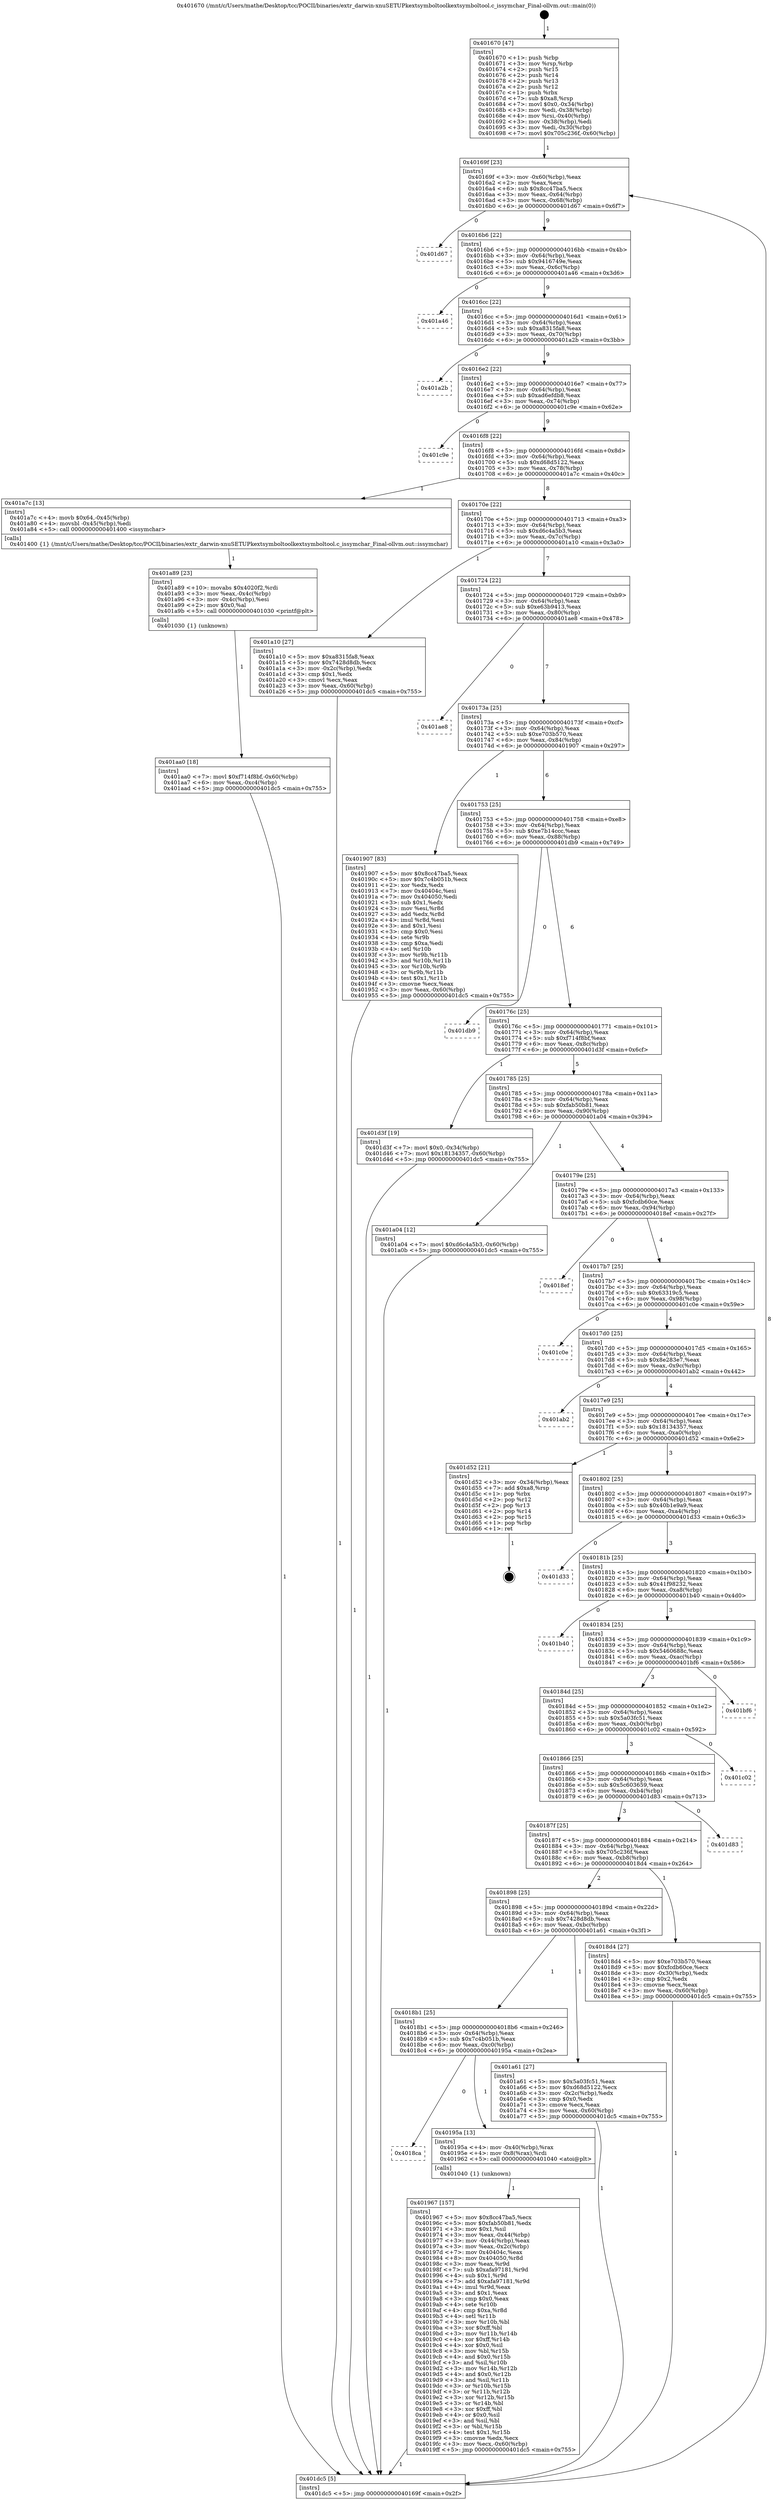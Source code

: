 digraph "0x401670" {
  label = "0x401670 (/mnt/c/Users/mathe/Desktop/tcc/POCII/binaries/extr_darwin-xnuSETUPkextsymboltoolkextsymboltool.c_issymchar_Final-ollvm.out::main(0))"
  labelloc = "t"
  node[shape=record]

  Entry [label="",width=0.3,height=0.3,shape=circle,fillcolor=black,style=filled]
  "0x40169f" [label="{
     0x40169f [23]\l
     | [instrs]\l
     &nbsp;&nbsp;0x40169f \<+3\>: mov -0x60(%rbp),%eax\l
     &nbsp;&nbsp;0x4016a2 \<+2\>: mov %eax,%ecx\l
     &nbsp;&nbsp;0x4016a4 \<+6\>: sub $0x8cc47ba5,%ecx\l
     &nbsp;&nbsp;0x4016aa \<+3\>: mov %eax,-0x64(%rbp)\l
     &nbsp;&nbsp;0x4016ad \<+3\>: mov %ecx,-0x68(%rbp)\l
     &nbsp;&nbsp;0x4016b0 \<+6\>: je 0000000000401d67 \<main+0x6f7\>\l
  }"]
  "0x401d67" [label="{
     0x401d67\l
  }", style=dashed]
  "0x4016b6" [label="{
     0x4016b6 [22]\l
     | [instrs]\l
     &nbsp;&nbsp;0x4016b6 \<+5\>: jmp 00000000004016bb \<main+0x4b\>\l
     &nbsp;&nbsp;0x4016bb \<+3\>: mov -0x64(%rbp),%eax\l
     &nbsp;&nbsp;0x4016be \<+5\>: sub $0x9416749e,%eax\l
     &nbsp;&nbsp;0x4016c3 \<+3\>: mov %eax,-0x6c(%rbp)\l
     &nbsp;&nbsp;0x4016c6 \<+6\>: je 0000000000401a46 \<main+0x3d6\>\l
  }"]
  Exit [label="",width=0.3,height=0.3,shape=circle,fillcolor=black,style=filled,peripheries=2]
  "0x401a46" [label="{
     0x401a46\l
  }", style=dashed]
  "0x4016cc" [label="{
     0x4016cc [22]\l
     | [instrs]\l
     &nbsp;&nbsp;0x4016cc \<+5\>: jmp 00000000004016d1 \<main+0x61\>\l
     &nbsp;&nbsp;0x4016d1 \<+3\>: mov -0x64(%rbp),%eax\l
     &nbsp;&nbsp;0x4016d4 \<+5\>: sub $0xa8315fa8,%eax\l
     &nbsp;&nbsp;0x4016d9 \<+3\>: mov %eax,-0x70(%rbp)\l
     &nbsp;&nbsp;0x4016dc \<+6\>: je 0000000000401a2b \<main+0x3bb\>\l
  }"]
  "0x401aa0" [label="{
     0x401aa0 [18]\l
     | [instrs]\l
     &nbsp;&nbsp;0x401aa0 \<+7\>: movl $0xf714f8bf,-0x60(%rbp)\l
     &nbsp;&nbsp;0x401aa7 \<+6\>: mov %eax,-0xc4(%rbp)\l
     &nbsp;&nbsp;0x401aad \<+5\>: jmp 0000000000401dc5 \<main+0x755\>\l
  }"]
  "0x401a2b" [label="{
     0x401a2b\l
  }", style=dashed]
  "0x4016e2" [label="{
     0x4016e2 [22]\l
     | [instrs]\l
     &nbsp;&nbsp;0x4016e2 \<+5\>: jmp 00000000004016e7 \<main+0x77\>\l
     &nbsp;&nbsp;0x4016e7 \<+3\>: mov -0x64(%rbp),%eax\l
     &nbsp;&nbsp;0x4016ea \<+5\>: sub $0xad6efdb8,%eax\l
     &nbsp;&nbsp;0x4016ef \<+3\>: mov %eax,-0x74(%rbp)\l
     &nbsp;&nbsp;0x4016f2 \<+6\>: je 0000000000401c9e \<main+0x62e\>\l
  }"]
  "0x401a89" [label="{
     0x401a89 [23]\l
     | [instrs]\l
     &nbsp;&nbsp;0x401a89 \<+10\>: movabs $0x4020f2,%rdi\l
     &nbsp;&nbsp;0x401a93 \<+3\>: mov %eax,-0x4c(%rbp)\l
     &nbsp;&nbsp;0x401a96 \<+3\>: mov -0x4c(%rbp),%esi\l
     &nbsp;&nbsp;0x401a99 \<+2\>: mov $0x0,%al\l
     &nbsp;&nbsp;0x401a9b \<+5\>: call 0000000000401030 \<printf@plt\>\l
     | [calls]\l
     &nbsp;&nbsp;0x401030 \{1\} (unknown)\l
  }"]
  "0x401c9e" [label="{
     0x401c9e\l
  }", style=dashed]
  "0x4016f8" [label="{
     0x4016f8 [22]\l
     | [instrs]\l
     &nbsp;&nbsp;0x4016f8 \<+5\>: jmp 00000000004016fd \<main+0x8d\>\l
     &nbsp;&nbsp;0x4016fd \<+3\>: mov -0x64(%rbp),%eax\l
     &nbsp;&nbsp;0x401700 \<+5\>: sub $0xd68d5122,%eax\l
     &nbsp;&nbsp;0x401705 \<+3\>: mov %eax,-0x78(%rbp)\l
     &nbsp;&nbsp;0x401708 \<+6\>: je 0000000000401a7c \<main+0x40c\>\l
  }"]
  "0x401967" [label="{
     0x401967 [157]\l
     | [instrs]\l
     &nbsp;&nbsp;0x401967 \<+5\>: mov $0x8cc47ba5,%ecx\l
     &nbsp;&nbsp;0x40196c \<+5\>: mov $0xfab50b81,%edx\l
     &nbsp;&nbsp;0x401971 \<+3\>: mov $0x1,%sil\l
     &nbsp;&nbsp;0x401974 \<+3\>: mov %eax,-0x44(%rbp)\l
     &nbsp;&nbsp;0x401977 \<+3\>: mov -0x44(%rbp),%eax\l
     &nbsp;&nbsp;0x40197a \<+3\>: mov %eax,-0x2c(%rbp)\l
     &nbsp;&nbsp;0x40197d \<+7\>: mov 0x40404c,%eax\l
     &nbsp;&nbsp;0x401984 \<+8\>: mov 0x404050,%r8d\l
     &nbsp;&nbsp;0x40198c \<+3\>: mov %eax,%r9d\l
     &nbsp;&nbsp;0x40198f \<+7\>: sub $0xafa97181,%r9d\l
     &nbsp;&nbsp;0x401996 \<+4\>: sub $0x1,%r9d\l
     &nbsp;&nbsp;0x40199a \<+7\>: add $0xafa97181,%r9d\l
     &nbsp;&nbsp;0x4019a1 \<+4\>: imul %r9d,%eax\l
     &nbsp;&nbsp;0x4019a5 \<+3\>: and $0x1,%eax\l
     &nbsp;&nbsp;0x4019a8 \<+3\>: cmp $0x0,%eax\l
     &nbsp;&nbsp;0x4019ab \<+4\>: sete %r10b\l
     &nbsp;&nbsp;0x4019af \<+4\>: cmp $0xa,%r8d\l
     &nbsp;&nbsp;0x4019b3 \<+4\>: setl %r11b\l
     &nbsp;&nbsp;0x4019b7 \<+3\>: mov %r10b,%bl\l
     &nbsp;&nbsp;0x4019ba \<+3\>: xor $0xff,%bl\l
     &nbsp;&nbsp;0x4019bd \<+3\>: mov %r11b,%r14b\l
     &nbsp;&nbsp;0x4019c0 \<+4\>: xor $0xff,%r14b\l
     &nbsp;&nbsp;0x4019c4 \<+4\>: xor $0x0,%sil\l
     &nbsp;&nbsp;0x4019c8 \<+3\>: mov %bl,%r15b\l
     &nbsp;&nbsp;0x4019cb \<+4\>: and $0x0,%r15b\l
     &nbsp;&nbsp;0x4019cf \<+3\>: and %sil,%r10b\l
     &nbsp;&nbsp;0x4019d2 \<+3\>: mov %r14b,%r12b\l
     &nbsp;&nbsp;0x4019d5 \<+4\>: and $0x0,%r12b\l
     &nbsp;&nbsp;0x4019d9 \<+3\>: and %sil,%r11b\l
     &nbsp;&nbsp;0x4019dc \<+3\>: or %r10b,%r15b\l
     &nbsp;&nbsp;0x4019df \<+3\>: or %r11b,%r12b\l
     &nbsp;&nbsp;0x4019e2 \<+3\>: xor %r12b,%r15b\l
     &nbsp;&nbsp;0x4019e5 \<+3\>: or %r14b,%bl\l
     &nbsp;&nbsp;0x4019e8 \<+3\>: xor $0xff,%bl\l
     &nbsp;&nbsp;0x4019eb \<+4\>: or $0x0,%sil\l
     &nbsp;&nbsp;0x4019ef \<+3\>: and %sil,%bl\l
     &nbsp;&nbsp;0x4019f2 \<+3\>: or %bl,%r15b\l
     &nbsp;&nbsp;0x4019f5 \<+4\>: test $0x1,%r15b\l
     &nbsp;&nbsp;0x4019f9 \<+3\>: cmovne %edx,%ecx\l
     &nbsp;&nbsp;0x4019fc \<+3\>: mov %ecx,-0x60(%rbp)\l
     &nbsp;&nbsp;0x4019ff \<+5\>: jmp 0000000000401dc5 \<main+0x755\>\l
  }"]
  "0x401a7c" [label="{
     0x401a7c [13]\l
     | [instrs]\l
     &nbsp;&nbsp;0x401a7c \<+4\>: movb $0x64,-0x45(%rbp)\l
     &nbsp;&nbsp;0x401a80 \<+4\>: movsbl -0x45(%rbp),%edi\l
     &nbsp;&nbsp;0x401a84 \<+5\>: call 0000000000401400 \<issymchar\>\l
     | [calls]\l
     &nbsp;&nbsp;0x401400 \{1\} (/mnt/c/Users/mathe/Desktop/tcc/POCII/binaries/extr_darwin-xnuSETUPkextsymboltoolkextsymboltool.c_issymchar_Final-ollvm.out::issymchar)\l
  }"]
  "0x40170e" [label="{
     0x40170e [22]\l
     | [instrs]\l
     &nbsp;&nbsp;0x40170e \<+5\>: jmp 0000000000401713 \<main+0xa3\>\l
     &nbsp;&nbsp;0x401713 \<+3\>: mov -0x64(%rbp),%eax\l
     &nbsp;&nbsp;0x401716 \<+5\>: sub $0xd6c4a5b3,%eax\l
     &nbsp;&nbsp;0x40171b \<+3\>: mov %eax,-0x7c(%rbp)\l
     &nbsp;&nbsp;0x40171e \<+6\>: je 0000000000401a10 \<main+0x3a0\>\l
  }"]
  "0x4018ca" [label="{
     0x4018ca\l
  }", style=dashed]
  "0x401a10" [label="{
     0x401a10 [27]\l
     | [instrs]\l
     &nbsp;&nbsp;0x401a10 \<+5\>: mov $0xa8315fa8,%eax\l
     &nbsp;&nbsp;0x401a15 \<+5\>: mov $0x7428d8db,%ecx\l
     &nbsp;&nbsp;0x401a1a \<+3\>: mov -0x2c(%rbp),%edx\l
     &nbsp;&nbsp;0x401a1d \<+3\>: cmp $0x1,%edx\l
     &nbsp;&nbsp;0x401a20 \<+3\>: cmovl %ecx,%eax\l
     &nbsp;&nbsp;0x401a23 \<+3\>: mov %eax,-0x60(%rbp)\l
     &nbsp;&nbsp;0x401a26 \<+5\>: jmp 0000000000401dc5 \<main+0x755\>\l
  }"]
  "0x401724" [label="{
     0x401724 [22]\l
     | [instrs]\l
     &nbsp;&nbsp;0x401724 \<+5\>: jmp 0000000000401729 \<main+0xb9\>\l
     &nbsp;&nbsp;0x401729 \<+3\>: mov -0x64(%rbp),%eax\l
     &nbsp;&nbsp;0x40172c \<+5\>: sub $0xe63b9413,%eax\l
     &nbsp;&nbsp;0x401731 \<+3\>: mov %eax,-0x80(%rbp)\l
     &nbsp;&nbsp;0x401734 \<+6\>: je 0000000000401ae8 \<main+0x478\>\l
  }"]
  "0x40195a" [label="{
     0x40195a [13]\l
     | [instrs]\l
     &nbsp;&nbsp;0x40195a \<+4\>: mov -0x40(%rbp),%rax\l
     &nbsp;&nbsp;0x40195e \<+4\>: mov 0x8(%rax),%rdi\l
     &nbsp;&nbsp;0x401962 \<+5\>: call 0000000000401040 \<atoi@plt\>\l
     | [calls]\l
     &nbsp;&nbsp;0x401040 \{1\} (unknown)\l
  }"]
  "0x401ae8" [label="{
     0x401ae8\l
  }", style=dashed]
  "0x40173a" [label="{
     0x40173a [25]\l
     | [instrs]\l
     &nbsp;&nbsp;0x40173a \<+5\>: jmp 000000000040173f \<main+0xcf\>\l
     &nbsp;&nbsp;0x40173f \<+3\>: mov -0x64(%rbp),%eax\l
     &nbsp;&nbsp;0x401742 \<+5\>: sub $0xe703b570,%eax\l
     &nbsp;&nbsp;0x401747 \<+6\>: mov %eax,-0x84(%rbp)\l
     &nbsp;&nbsp;0x40174d \<+6\>: je 0000000000401907 \<main+0x297\>\l
  }"]
  "0x4018b1" [label="{
     0x4018b1 [25]\l
     | [instrs]\l
     &nbsp;&nbsp;0x4018b1 \<+5\>: jmp 00000000004018b6 \<main+0x246\>\l
     &nbsp;&nbsp;0x4018b6 \<+3\>: mov -0x64(%rbp),%eax\l
     &nbsp;&nbsp;0x4018b9 \<+5\>: sub $0x7c4b051b,%eax\l
     &nbsp;&nbsp;0x4018be \<+6\>: mov %eax,-0xc0(%rbp)\l
     &nbsp;&nbsp;0x4018c4 \<+6\>: je 000000000040195a \<main+0x2ea\>\l
  }"]
  "0x401907" [label="{
     0x401907 [83]\l
     | [instrs]\l
     &nbsp;&nbsp;0x401907 \<+5\>: mov $0x8cc47ba5,%eax\l
     &nbsp;&nbsp;0x40190c \<+5\>: mov $0x7c4b051b,%ecx\l
     &nbsp;&nbsp;0x401911 \<+2\>: xor %edx,%edx\l
     &nbsp;&nbsp;0x401913 \<+7\>: mov 0x40404c,%esi\l
     &nbsp;&nbsp;0x40191a \<+7\>: mov 0x404050,%edi\l
     &nbsp;&nbsp;0x401921 \<+3\>: sub $0x1,%edx\l
     &nbsp;&nbsp;0x401924 \<+3\>: mov %esi,%r8d\l
     &nbsp;&nbsp;0x401927 \<+3\>: add %edx,%r8d\l
     &nbsp;&nbsp;0x40192a \<+4\>: imul %r8d,%esi\l
     &nbsp;&nbsp;0x40192e \<+3\>: and $0x1,%esi\l
     &nbsp;&nbsp;0x401931 \<+3\>: cmp $0x0,%esi\l
     &nbsp;&nbsp;0x401934 \<+4\>: sete %r9b\l
     &nbsp;&nbsp;0x401938 \<+3\>: cmp $0xa,%edi\l
     &nbsp;&nbsp;0x40193b \<+4\>: setl %r10b\l
     &nbsp;&nbsp;0x40193f \<+3\>: mov %r9b,%r11b\l
     &nbsp;&nbsp;0x401942 \<+3\>: and %r10b,%r11b\l
     &nbsp;&nbsp;0x401945 \<+3\>: xor %r10b,%r9b\l
     &nbsp;&nbsp;0x401948 \<+3\>: or %r9b,%r11b\l
     &nbsp;&nbsp;0x40194b \<+4\>: test $0x1,%r11b\l
     &nbsp;&nbsp;0x40194f \<+3\>: cmovne %ecx,%eax\l
     &nbsp;&nbsp;0x401952 \<+3\>: mov %eax,-0x60(%rbp)\l
     &nbsp;&nbsp;0x401955 \<+5\>: jmp 0000000000401dc5 \<main+0x755\>\l
  }"]
  "0x401753" [label="{
     0x401753 [25]\l
     | [instrs]\l
     &nbsp;&nbsp;0x401753 \<+5\>: jmp 0000000000401758 \<main+0xe8\>\l
     &nbsp;&nbsp;0x401758 \<+3\>: mov -0x64(%rbp),%eax\l
     &nbsp;&nbsp;0x40175b \<+5\>: sub $0xe7b14ccc,%eax\l
     &nbsp;&nbsp;0x401760 \<+6\>: mov %eax,-0x88(%rbp)\l
     &nbsp;&nbsp;0x401766 \<+6\>: je 0000000000401db9 \<main+0x749\>\l
  }"]
  "0x401a61" [label="{
     0x401a61 [27]\l
     | [instrs]\l
     &nbsp;&nbsp;0x401a61 \<+5\>: mov $0x5a03fc51,%eax\l
     &nbsp;&nbsp;0x401a66 \<+5\>: mov $0xd68d5122,%ecx\l
     &nbsp;&nbsp;0x401a6b \<+3\>: mov -0x2c(%rbp),%edx\l
     &nbsp;&nbsp;0x401a6e \<+3\>: cmp $0x0,%edx\l
     &nbsp;&nbsp;0x401a71 \<+3\>: cmove %ecx,%eax\l
     &nbsp;&nbsp;0x401a74 \<+3\>: mov %eax,-0x60(%rbp)\l
     &nbsp;&nbsp;0x401a77 \<+5\>: jmp 0000000000401dc5 \<main+0x755\>\l
  }"]
  "0x401db9" [label="{
     0x401db9\l
  }", style=dashed]
  "0x40176c" [label="{
     0x40176c [25]\l
     | [instrs]\l
     &nbsp;&nbsp;0x40176c \<+5\>: jmp 0000000000401771 \<main+0x101\>\l
     &nbsp;&nbsp;0x401771 \<+3\>: mov -0x64(%rbp),%eax\l
     &nbsp;&nbsp;0x401774 \<+5\>: sub $0xf714f8bf,%eax\l
     &nbsp;&nbsp;0x401779 \<+6\>: mov %eax,-0x8c(%rbp)\l
     &nbsp;&nbsp;0x40177f \<+6\>: je 0000000000401d3f \<main+0x6cf\>\l
  }"]
  "0x401670" [label="{
     0x401670 [47]\l
     | [instrs]\l
     &nbsp;&nbsp;0x401670 \<+1\>: push %rbp\l
     &nbsp;&nbsp;0x401671 \<+3\>: mov %rsp,%rbp\l
     &nbsp;&nbsp;0x401674 \<+2\>: push %r15\l
     &nbsp;&nbsp;0x401676 \<+2\>: push %r14\l
     &nbsp;&nbsp;0x401678 \<+2\>: push %r13\l
     &nbsp;&nbsp;0x40167a \<+2\>: push %r12\l
     &nbsp;&nbsp;0x40167c \<+1\>: push %rbx\l
     &nbsp;&nbsp;0x40167d \<+7\>: sub $0xa8,%rsp\l
     &nbsp;&nbsp;0x401684 \<+7\>: movl $0x0,-0x34(%rbp)\l
     &nbsp;&nbsp;0x40168b \<+3\>: mov %edi,-0x38(%rbp)\l
     &nbsp;&nbsp;0x40168e \<+4\>: mov %rsi,-0x40(%rbp)\l
     &nbsp;&nbsp;0x401692 \<+3\>: mov -0x38(%rbp),%edi\l
     &nbsp;&nbsp;0x401695 \<+3\>: mov %edi,-0x30(%rbp)\l
     &nbsp;&nbsp;0x401698 \<+7\>: movl $0x705c236f,-0x60(%rbp)\l
  }"]
  "0x401d3f" [label="{
     0x401d3f [19]\l
     | [instrs]\l
     &nbsp;&nbsp;0x401d3f \<+7\>: movl $0x0,-0x34(%rbp)\l
     &nbsp;&nbsp;0x401d46 \<+7\>: movl $0x18134357,-0x60(%rbp)\l
     &nbsp;&nbsp;0x401d4d \<+5\>: jmp 0000000000401dc5 \<main+0x755\>\l
  }"]
  "0x401785" [label="{
     0x401785 [25]\l
     | [instrs]\l
     &nbsp;&nbsp;0x401785 \<+5\>: jmp 000000000040178a \<main+0x11a\>\l
     &nbsp;&nbsp;0x40178a \<+3\>: mov -0x64(%rbp),%eax\l
     &nbsp;&nbsp;0x40178d \<+5\>: sub $0xfab50b81,%eax\l
     &nbsp;&nbsp;0x401792 \<+6\>: mov %eax,-0x90(%rbp)\l
     &nbsp;&nbsp;0x401798 \<+6\>: je 0000000000401a04 \<main+0x394\>\l
  }"]
  "0x401dc5" [label="{
     0x401dc5 [5]\l
     | [instrs]\l
     &nbsp;&nbsp;0x401dc5 \<+5\>: jmp 000000000040169f \<main+0x2f\>\l
  }"]
  "0x401a04" [label="{
     0x401a04 [12]\l
     | [instrs]\l
     &nbsp;&nbsp;0x401a04 \<+7\>: movl $0xd6c4a5b3,-0x60(%rbp)\l
     &nbsp;&nbsp;0x401a0b \<+5\>: jmp 0000000000401dc5 \<main+0x755\>\l
  }"]
  "0x40179e" [label="{
     0x40179e [25]\l
     | [instrs]\l
     &nbsp;&nbsp;0x40179e \<+5\>: jmp 00000000004017a3 \<main+0x133\>\l
     &nbsp;&nbsp;0x4017a3 \<+3\>: mov -0x64(%rbp),%eax\l
     &nbsp;&nbsp;0x4017a6 \<+5\>: sub $0xfcdb60ce,%eax\l
     &nbsp;&nbsp;0x4017ab \<+6\>: mov %eax,-0x94(%rbp)\l
     &nbsp;&nbsp;0x4017b1 \<+6\>: je 00000000004018ef \<main+0x27f\>\l
  }"]
  "0x401898" [label="{
     0x401898 [25]\l
     | [instrs]\l
     &nbsp;&nbsp;0x401898 \<+5\>: jmp 000000000040189d \<main+0x22d\>\l
     &nbsp;&nbsp;0x40189d \<+3\>: mov -0x64(%rbp),%eax\l
     &nbsp;&nbsp;0x4018a0 \<+5\>: sub $0x7428d8db,%eax\l
     &nbsp;&nbsp;0x4018a5 \<+6\>: mov %eax,-0xbc(%rbp)\l
     &nbsp;&nbsp;0x4018ab \<+6\>: je 0000000000401a61 \<main+0x3f1\>\l
  }"]
  "0x4018ef" [label="{
     0x4018ef\l
  }", style=dashed]
  "0x4017b7" [label="{
     0x4017b7 [25]\l
     | [instrs]\l
     &nbsp;&nbsp;0x4017b7 \<+5\>: jmp 00000000004017bc \<main+0x14c\>\l
     &nbsp;&nbsp;0x4017bc \<+3\>: mov -0x64(%rbp),%eax\l
     &nbsp;&nbsp;0x4017bf \<+5\>: sub $0x63319c5,%eax\l
     &nbsp;&nbsp;0x4017c4 \<+6\>: mov %eax,-0x98(%rbp)\l
     &nbsp;&nbsp;0x4017ca \<+6\>: je 0000000000401c0e \<main+0x59e\>\l
  }"]
  "0x4018d4" [label="{
     0x4018d4 [27]\l
     | [instrs]\l
     &nbsp;&nbsp;0x4018d4 \<+5\>: mov $0xe703b570,%eax\l
     &nbsp;&nbsp;0x4018d9 \<+5\>: mov $0xfcdb60ce,%ecx\l
     &nbsp;&nbsp;0x4018de \<+3\>: mov -0x30(%rbp),%edx\l
     &nbsp;&nbsp;0x4018e1 \<+3\>: cmp $0x2,%edx\l
     &nbsp;&nbsp;0x4018e4 \<+3\>: cmovne %ecx,%eax\l
     &nbsp;&nbsp;0x4018e7 \<+3\>: mov %eax,-0x60(%rbp)\l
     &nbsp;&nbsp;0x4018ea \<+5\>: jmp 0000000000401dc5 \<main+0x755\>\l
  }"]
  "0x401c0e" [label="{
     0x401c0e\l
  }", style=dashed]
  "0x4017d0" [label="{
     0x4017d0 [25]\l
     | [instrs]\l
     &nbsp;&nbsp;0x4017d0 \<+5\>: jmp 00000000004017d5 \<main+0x165\>\l
     &nbsp;&nbsp;0x4017d5 \<+3\>: mov -0x64(%rbp),%eax\l
     &nbsp;&nbsp;0x4017d8 \<+5\>: sub $0x8e283e7,%eax\l
     &nbsp;&nbsp;0x4017dd \<+6\>: mov %eax,-0x9c(%rbp)\l
     &nbsp;&nbsp;0x4017e3 \<+6\>: je 0000000000401ab2 \<main+0x442\>\l
  }"]
  "0x40187f" [label="{
     0x40187f [25]\l
     | [instrs]\l
     &nbsp;&nbsp;0x40187f \<+5\>: jmp 0000000000401884 \<main+0x214\>\l
     &nbsp;&nbsp;0x401884 \<+3\>: mov -0x64(%rbp),%eax\l
     &nbsp;&nbsp;0x401887 \<+5\>: sub $0x705c236f,%eax\l
     &nbsp;&nbsp;0x40188c \<+6\>: mov %eax,-0xb8(%rbp)\l
     &nbsp;&nbsp;0x401892 \<+6\>: je 00000000004018d4 \<main+0x264\>\l
  }"]
  "0x401ab2" [label="{
     0x401ab2\l
  }", style=dashed]
  "0x4017e9" [label="{
     0x4017e9 [25]\l
     | [instrs]\l
     &nbsp;&nbsp;0x4017e9 \<+5\>: jmp 00000000004017ee \<main+0x17e\>\l
     &nbsp;&nbsp;0x4017ee \<+3\>: mov -0x64(%rbp),%eax\l
     &nbsp;&nbsp;0x4017f1 \<+5\>: sub $0x18134357,%eax\l
     &nbsp;&nbsp;0x4017f6 \<+6\>: mov %eax,-0xa0(%rbp)\l
     &nbsp;&nbsp;0x4017fc \<+6\>: je 0000000000401d52 \<main+0x6e2\>\l
  }"]
  "0x401d83" [label="{
     0x401d83\l
  }", style=dashed]
  "0x401d52" [label="{
     0x401d52 [21]\l
     | [instrs]\l
     &nbsp;&nbsp;0x401d52 \<+3\>: mov -0x34(%rbp),%eax\l
     &nbsp;&nbsp;0x401d55 \<+7\>: add $0xa8,%rsp\l
     &nbsp;&nbsp;0x401d5c \<+1\>: pop %rbx\l
     &nbsp;&nbsp;0x401d5d \<+2\>: pop %r12\l
     &nbsp;&nbsp;0x401d5f \<+2\>: pop %r13\l
     &nbsp;&nbsp;0x401d61 \<+2\>: pop %r14\l
     &nbsp;&nbsp;0x401d63 \<+2\>: pop %r15\l
     &nbsp;&nbsp;0x401d65 \<+1\>: pop %rbp\l
     &nbsp;&nbsp;0x401d66 \<+1\>: ret\l
  }"]
  "0x401802" [label="{
     0x401802 [25]\l
     | [instrs]\l
     &nbsp;&nbsp;0x401802 \<+5\>: jmp 0000000000401807 \<main+0x197\>\l
     &nbsp;&nbsp;0x401807 \<+3\>: mov -0x64(%rbp),%eax\l
     &nbsp;&nbsp;0x40180a \<+5\>: sub $0x40b1e9a9,%eax\l
     &nbsp;&nbsp;0x40180f \<+6\>: mov %eax,-0xa4(%rbp)\l
     &nbsp;&nbsp;0x401815 \<+6\>: je 0000000000401d33 \<main+0x6c3\>\l
  }"]
  "0x401866" [label="{
     0x401866 [25]\l
     | [instrs]\l
     &nbsp;&nbsp;0x401866 \<+5\>: jmp 000000000040186b \<main+0x1fb\>\l
     &nbsp;&nbsp;0x40186b \<+3\>: mov -0x64(%rbp),%eax\l
     &nbsp;&nbsp;0x40186e \<+5\>: sub $0x5c603659,%eax\l
     &nbsp;&nbsp;0x401873 \<+6\>: mov %eax,-0xb4(%rbp)\l
     &nbsp;&nbsp;0x401879 \<+6\>: je 0000000000401d83 \<main+0x713\>\l
  }"]
  "0x401d33" [label="{
     0x401d33\l
  }", style=dashed]
  "0x40181b" [label="{
     0x40181b [25]\l
     | [instrs]\l
     &nbsp;&nbsp;0x40181b \<+5\>: jmp 0000000000401820 \<main+0x1b0\>\l
     &nbsp;&nbsp;0x401820 \<+3\>: mov -0x64(%rbp),%eax\l
     &nbsp;&nbsp;0x401823 \<+5\>: sub $0x41f98232,%eax\l
     &nbsp;&nbsp;0x401828 \<+6\>: mov %eax,-0xa8(%rbp)\l
     &nbsp;&nbsp;0x40182e \<+6\>: je 0000000000401b40 \<main+0x4d0\>\l
  }"]
  "0x401c02" [label="{
     0x401c02\l
  }", style=dashed]
  "0x401b40" [label="{
     0x401b40\l
  }", style=dashed]
  "0x401834" [label="{
     0x401834 [25]\l
     | [instrs]\l
     &nbsp;&nbsp;0x401834 \<+5\>: jmp 0000000000401839 \<main+0x1c9\>\l
     &nbsp;&nbsp;0x401839 \<+3\>: mov -0x64(%rbp),%eax\l
     &nbsp;&nbsp;0x40183c \<+5\>: sub $0x5460688c,%eax\l
     &nbsp;&nbsp;0x401841 \<+6\>: mov %eax,-0xac(%rbp)\l
     &nbsp;&nbsp;0x401847 \<+6\>: je 0000000000401bf6 \<main+0x586\>\l
  }"]
  "0x40184d" [label="{
     0x40184d [25]\l
     | [instrs]\l
     &nbsp;&nbsp;0x40184d \<+5\>: jmp 0000000000401852 \<main+0x1e2\>\l
     &nbsp;&nbsp;0x401852 \<+3\>: mov -0x64(%rbp),%eax\l
     &nbsp;&nbsp;0x401855 \<+5\>: sub $0x5a03fc51,%eax\l
     &nbsp;&nbsp;0x40185a \<+6\>: mov %eax,-0xb0(%rbp)\l
     &nbsp;&nbsp;0x401860 \<+6\>: je 0000000000401c02 \<main+0x592\>\l
  }"]
  "0x401bf6" [label="{
     0x401bf6\l
  }", style=dashed]
  Entry -> "0x401670" [label=" 1"]
  "0x40169f" -> "0x401d67" [label=" 0"]
  "0x40169f" -> "0x4016b6" [label=" 9"]
  "0x401d52" -> Exit [label=" 1"]
  "0x4016b6" -> "0x401a46" [label=" 0"]
  "0x4016b6" -> "0x4016cc" [label=" 9"]
  "0x401d3f" -> "0x401dc5" [label=" 1"]
  "0x4016cc" -> "0x401a2b" [label=" 0"]
  "0x4016cc" -> "0x4016e2" [label=" 9"]
  "0x401aa0" -> "0x401dc5" [label=" 1"]
  "0x4016e2" -> "0x401c9e" [label=" 0"]
  "0x4016e2" -> "0x4016f8" [label=" 9"]
  "0x401a89" -> "0x401aa0" [label=" 1"]
  "0x4016f8" -> "0x401a7c" [label=" 1"]
  "0x4016f8" -> "0x40170e" [label=" 8"]
  "0x401a7c" -> "0x401a89" [label=" 1"]
  "0x40170e" -> "0x401a10" [label=" 1"]
  "0x40170e" -> "0x401724" [label=" 7"]
  "0x401a61" -> "0x401dc5" [label=" 1"]
  "0x401724" -> "0x401ae8" [label=" 0"]
  "0x401724" -> "0x40173a" [label=" 7"]
  "0x401a10" -> "0x401dc5" [label=" 1"]
  "0x40173a" -> "0x401907" [label=" 1"]
  "0x40173a" -> "0x401753" [label=" 6"]
  "0x401967" -> "0x401dc5" [label=" 1"]
  "0x401753" -> "0x401db9" [label=" 0"]
  "0x401753" -> "0x40176c" [label=" 6"]
  "0x40195a" -> "0x401967" [label=" 1"]
  "0x40176c" -> "0x401d3f" [label=" 1"]
  "0x40176c" -> "0x401785" [label=" 5"]
  "0x4018b1" -> "0x40195a" [label=" 1"]
  "0x401785" -> "0x401a04" [label=" 1"]
  "0x401785" -> "0x40179e" [label=" 4"]
  "0x401a04" -> "0x401dc5" [label=" 1"]
  "0x40179e" -> "0x4018ef" [label=" 0"]
  "0x40179e" -> "0x4017b7" [label=" 4"]
  "0x401898" -> "0x4018b1" [label=" 1"]
  "0x4017b7" -> "0x401c0e" [label=" 0"]
  "0x4017b7" -> "0x4017d0" [label=" 4"]
  "0x401898" -> "0x401a61" [label=" 1"]
  "0x4017d0" -> "0x401ab2" [label=" 0"]
  "0x4017d0" -> "0x4017e9" [label=" 4"]
  "0x401907" -> "0x401dc5" [label=" 1"]
  "0x4017e9" -> "0x401d52" [label=" 1"]
  "0x4017e9" -> "0x401802" [label=" 3"]
  "0x401dc5" -> "0x40169f" [label=" 8"]
  "0x401802" -> "0x401d33" [label=" 0"]
  "0x401802" -> "0x40181b" [label=" 3"]
  "0x4018d4" -> "0x401dc5" [label=" 1"]
  "0x40181b" -> "0x401b40" [label=" 0"]
  "0x40181b" -> "0x401834" [label=" 3"]
  "0x40187f" -> "0x401898" [label=" 2"]
  "0x401834" -> "0x401bf6" [label=" 0"]
  "0x401834" -> "0x40184d" [label=" 3"]
  "0x40187f" -> "0x4018d4" [label=" 1"]
  "0x40184d" -> "0x401c02" [label=" 0"]
  "0x40184d" -> "0x401866" [label=" 3"]
  "0x401670" -> "0x40169f" [label=" 1"]
  "0x401866" -> "0x401d83" [label=" 0"]
  "0x401866" -> "0x40187f" [label=" 3"]
  "0x4018b1" -> "0x4018ca" [label=" 0"]
}
